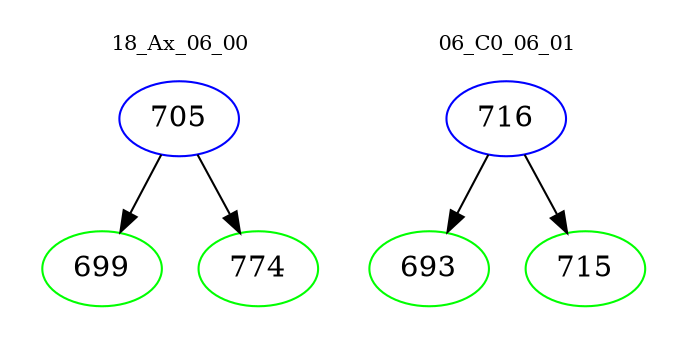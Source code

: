 digraph{
subgraph cluster_0 {
color = white
label = "18_Ax_06_00";
fontsize=10;
T0_705 [label="705", color="blue"]
T0_705 -> T0_699 [color="black"]
T0_699 [label="699", color="green"]
T0_705 -> T0_774 [color="black"]
T0_774 [label="774", color="green"]
}
subgraph cluster_1 {
color = white
label = "06_C0_06_01";
fontsize=10;
T1_716 [label="716", color="blue"]
T1_716 -> T1_693 [color="black"]
T1_693 [label="693", color="green"]
T1_716 -> T1_715 [color="black"]
T1_715 [label="715", color="green"]
}
}

